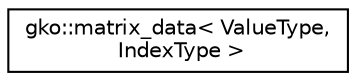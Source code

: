 digraph "Graphical Class Hierarchy"
{
 // INTERACTIVE_SVG=YES
  edge [fontname="Helvetica",fontsize="10",labelfontname="Helvetica",labelfontsize="10"];
  node [fontname="Helvetica",fontsize="10",shape=record];
  rankdir="LR";
  Node1 [label="gko::matrix_data\< ValueType,\l IndexType \>",height=0.2,width=0.4,color="black", fillcolor="white", style="filled",URL="$structgko_1_1matrix__data.html",tooltip="This structure is used as an intermediate data type to store a sparse matrix. "];
}
